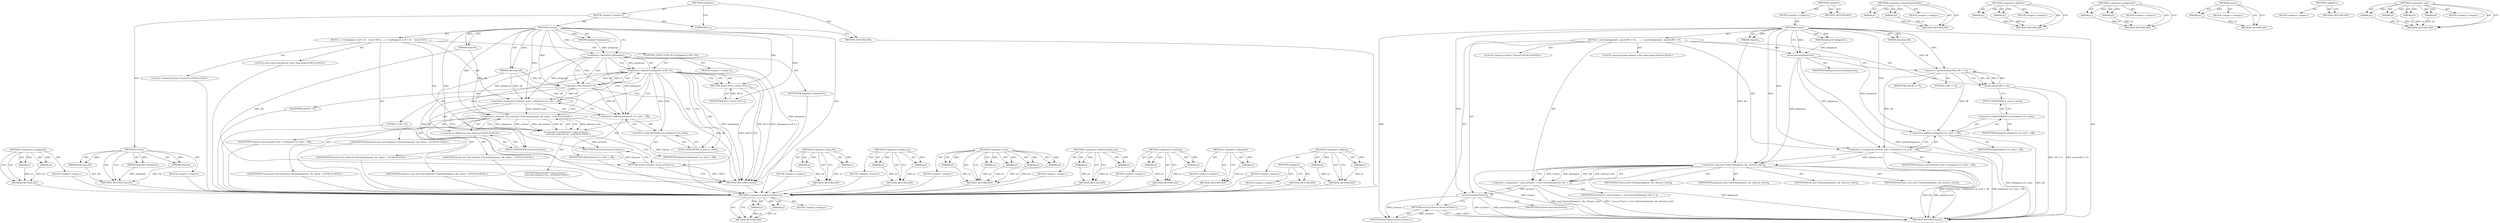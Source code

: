 digraph "&lt;operator&gt;.addition" {
vulnerable_85 [label=<(METHOD,&lt;operator&gt;.indirectFieldAccess)>];
vulnerable_86 [label=<(PARAM,p1)>];
vulnerable_87 [label=<(PARAM,p2)>];
vulnerable_88 [label=<(BLOCK,&lt;empty&gt;,&lt;empty&gt;)>];
vulnerable_89 [label=<(METHOD_RETURN,ANY)>];
vulnerable_6 [label=<(METHOD,&lt;global&gt;)<SUB>1</SUB>>];
vulnerable_7 [label=<(BLOCK,&lt;empty&gt;,&lt;empty&gt;)<SUB>1</SUB>>];
vulnerable_8 [label=<(METHOD,Create)<SUB>1</SUB>>];
vulnerable_9 [label=<(PARAM,Segment* pSegment)<SUB>1</SUB>>];
vulnerable_10 [label=<(PARAM,long idx)<SUB>1</SUB>>];
vulnerable_11 [label=<(PARAM,long long off)<SUB>1</SUB>>];
vulnerable_12 [label=<(BLOCK,{
  assert(pSegment);
  assert(off &gt;= 0);
 
   ...,{
  assert(pSegment);
  assert(off &gt;= 0);
 
   ...)<SUB>2</SUB>>];
vulnerable_13 [label=<(assert,assert(pSegment))<SUB>3</SUB>>];
vulnerable_14 [label=<(IDENTIFIER,pSegment,assert(pSegment))<SUB>3</SUB>>];
vulnerable_15 [label=<(assert,assert(off &gt;= 0))<SUB>4</SUB>>];
vulnerable_16 [label=<(&lt;operator&gt;.greaterEqualsThan,off &gt;= 0)<SUB>4</SUB>>];
vulnerable_17 [label=<(IDENTIFIER,off,off &gt;= 0)<SUB>4</SUB>>];
vulnerable_18 [label=<(LITERAL,0,off &gt;= 0)<SUB>4</SUB>>];
vulnerable_19 [label="<(LOCAL,const long long element_start: long long)<SUB>6</SUB>>"];
vulnerable_20 [label=<(&lt;operator&gt;.assignment,element_start = pSegment-&gt;m_start + off)<SUB>6</SUB>>];
vulnerable_21 [label=<(IDENTIFIER,element_start,element_start = pSegment-&gt;m_start + off)<SUB>6</SUB>>];
vulnerable_22 [label=<(&lt;operator&gt;.addition,pSegment-&gt;m_start + off)<SUB>6</SUB>>];
vulnerable_23 [label=<(&lt;operator&gt;.indirectFieldAccess,pSegment-&gt;m_start)<SUB>6</SUB>>];
vulnerable_24 [label=<(IDENTIFIER,pSegment,pSegment-&gt;m_start + off)<SUB>6</SUB>>];
vulnerable_25 [label=<(FIELD_IDENTIFIER,m_start,m_start)<SUB>6</SUB>>];
vulnerable_26 [label=<(IDENTIFIER,off,pSegment-&gt;m_start + off)<SUB>6</SUB>>];
vulnerable_27 [label="<(LOCAL,Cluster* pCluster: Cluster*)<SUB>8</SUB>>"];
vulnerable_28 [label=<(&lt;operator&gt;.assignment,* const pCluster = new Cluster(pSegment, idx, e...)<SUB>8</SUB>>];
vulnerable_29 [label=<(IDENTIFIER,pCluster,* const pCluster = new Cluster(pSegment, idx, e...)<SUB>8</SUB>>];
vulnerable_30 [label=<(&lt;operator&gt;.new,new Cluster(pSegment, idx, element_start))<SUB>8</SUB>>];
vulnerable_31 [label=<(IDENTIFIER,Cluster,new Cluster(pSegment, idx, element_start))<SUB>8</SUB>>];
vulnerable_32 [label=<(IDENTIFIER,pSegment,new Cluster(pSegment, idx, element_start))<SUB>8</SUB>>];
vulnerable_33 [label=<(IDENTIFIER,idx,new Cluster(pSegment, idx, element_start))<SUB>8</SUB>>];
vulnerable_34 [label=<(IDENTIFIER,element_start,new Cluster(pSegment, idx, element_start))<SUB>8</SUB>>];
vulnerable_35 [label=<(assert,assert(pCluster))<SUB>9</SUB>>];
vulnerable_36 [label=<(IDENTIFIER,pCluster,assert(pCluster))<SUB>9</SUB>>];
vulnerable_37 [label=<(RETURN,return pCluster;,return pCluster;)<SUB>11</SUB>>];
vulnerable_38 [label=<(IDENTIFIER,pCluster,return pCluster;)<SUB>11</SUB>>];
vulnerable_39 [label=<(METHOD_RETURN,Cluster)<SUB>1</SUB>>];
vulnerable_41 [label=<(METHOD_RETURN,ANY)<SUB>1</SUB>>];
vulnerable_70 [label=<(METHOD,&lt;operator&gt;.greaterEqualsThan)>];
vulnerable_71 [label=<(PARAM,p1)>];
vulnerable_72 [label=<(PARAM,p2)>];
vulnerable_73 [label=<(BLOCK,&lt;empty&gt;,&lt;empty&gt;)>];
vulnerable_74 [label=<(METHOD_RETURN,ANY)>];
vulnerable_80 [label=<(METHOD,&lt;operator&gt;.addition)>];
vulnerable_81 [label=<(PARAM,p1)>];
vulnerable_82 [label=<(PARAM,p2)>];
vulnerable_83 [label=<(BLOCK,&lt;empty&gt;,&lt;empty&gt;)>];
vulnerable_84 [label=<(METHOD_RETURN,ANY)>];
vulnerable_75 [label=<(METHOD,&lt;operator&gt;.assignment)>];
vulnerable_76 [label=<(PARAM,p1)>];
vulnerable_77 [label=<(PARAM,p2)>];
vulnerable_78 [label=<(BLOCK,&lt;empty&gt;,&lt;empty&gt;)>];
vulnerable_79 [label=<(METHOD_RETURN,ANY)>];
vulnerable_66 [label=<(METHOD,assert)>];
vulnerable_67 [label=<(PARAM,p1)>];
vulnerable_68 [label=<(BLOCK,&lt;empty&gt;,&lt;empty&gt;)>];
vulnerable_69 [label=<(METHOD_RETURN,ANY)>];
vulnerable_60 [label=<(METHOD,&lt;global&gt;)<SUB>1</SUB>>];
vulnerable_61 [label=<(BLOCK,&lt;empty&gt;,&lt;empty&gt;)>];
vulnerable_62 [label=<(METHOD_RETURN,ANY)>];
vulnerable_90 [label=<(METHOD,&lt;operator&gt;.new)>];
vulnerable_91 [label=<(PARAM,p1)>];
vulnerable_92 [label=<(PARAM,p2)>];
vulnerable_93 [label=<(PARAM,p3)>];
vulnerable_94 [label=<(PARAM,p4)>];
vulnerable_95 [label=<(BLOCK,&lt;empty&gt;,&lt;empty&gt;)>];
vulnerable_96 [label=<(METHOD_RETURN,ANY)>];
fixed_93 [label=<(METHOD,&lt;operator&gt;.assignment)>];
fixed_94 [label=<(PARAM,p1)>];
fixed_95 [label=<(PARAM,p2)>];
fixed_96 [label=<(BLOCK,&lt;empty&gt;,&lt;empty&gt;)>];
fixed_97 [label=<(METHOD_RETURN,ANY)>];
fixed_6 [label=<(METHOD,&lt;global&gt;)<SUB>1</SUB>>];
fixed_7 [label=<(BLOCK,&lt;empty&gt;,&lt;empty&gt;)<SUB>1</SUB>>];
fixed_8 [label=<(METHOD,Create)<SUB>1</SUB>>];
fixed_9 [label=<(PARAM,Segment* pSegment)<SUB>1</SUB>>];
fixed_10 [label=<(PARAM,long idx)<SUB>1</SUB>>];
fixed_11 [label=<(PARAM,long long off)<SUB>1</SUB>>];
fixed_12 [label=<(BLOCK,&lt;empty&gt;,&lt;empty&gt;)>];
fixed_13 [label=<(METHOD_RETURN,Cluster*)<SUB>1</SUB>>];
fixed_15 [label=<(UNKNOWN,),))<SUB>1</SUB>>];
fixed_16 [label=<(METHOD,Create)<SUB>2</SUB>>];
fixed_17 [label=<(PARAM,Segment* pSegment)<SUB>2</SUB>>];
fixed_18 [label=<(PARAM,long idx)<SUB>2</SUB>>];
fixed_19 [label=<(PARAM,long long off)<SUB>2</SUB>>];
fixed_20 [label=<(BLOCK,{
  if (!pSegment || off &lt; 0)
    return NULL;
...,{
  if (!pSegment || off &lt; 0)
    return NULL;
...)<SUB>2</SUB>>];
fixed_21 [label=<(CONTROL_STRUCTURE,IF,if (!pSegment || off &lt; 0))<SUB>3</SUB>>];
fixed_22 [label=<(&lt;operator&gt;.logicalOr,!pSegment || off &lt; 0)<SUB>3</SUB>>];
fixed_23 [label=<(&lt;operator&gt;.logicalNot,!pSegment)<SUB>3</SUB>>];
fixed_24 [label=<(IDENTIFIER,pSegment,!pSegment)<SUB>3</SUB>>];
fixed_25 [label=<(&lt;operator&gt;.lessThan,off &lt; 0)<SUB>3</SUB>>];
fixed_26 [label=<(IDENTIFIER,off,off &lt; 0)<SUB>3</SUB>>];
fixed_27 [label=<(LITERAL,0,off &lt; 0)<SUB>3</SUB>>];
fixed_28 [label=<(BLOCK,&lt;empty&gt;,&lt;empty&gt;)<SUB>4</SUB>>];
fixed_29 [label=<(RETURN,return NULL;,return NULL;)<SUB>4</SUB>>];
fixed_30 [label=<(IDENTIFIER,NULL,return NULL;)<SUB>4</SUB>>];
fixed_31 [label="<(LOCAL,const long long element_start: long long)<SUB>6</SUB>>"];
fixed_32 [label=<(&lt;operator&gt;.assignment,element_start = pSegment-&gt;m_start + off)<SUB>6</SUB>>];
fixed_33 [label=<(IDENTIFIER,element_start,element_start = pSegment-&gt;m_start + off)<SUB>6</SUB>>];
fixed_34 [label=<(&lt;operator&gt;.addition,pSegment-&gt;m_start + off)<SUB>6</SUB>>];
fixed_35 [label=<(&lt;operator&gt;.indirectFieldAccess,pSegment-&gt;m_start)<SUB>6</SUB>>];
fixed_36 [label=<(IDENTIFIER,pSegment,pSegment-&gt;m_start + off)<SUB>6</SUB>>];
fixed_37 [label=<(FIELD_IDENTIFIER,m_start,m_start)<SUB>6</SUB>>];
fixed_38 [label=<(IDENTIFIER,off,pSegment-&gt;m_start + off)<SUB>6</SUB>>];
fixed_39 [label="<(LOCAL,Cluster* pCluster: Cluster*)<SUB>8</SUB>>"];
fixed_40 [label="<(&lt;operator&gt;.assignment,* const pCluster =
      new (std::nothrow) Clu...)<SUB>8</SUB>>"];
fixed_41 [label="<(IDENTIFIER,pCluster,* const pCluster =
      new (std::nothrow) Clu...)<SUB>8</SUB>>"];
fixed_42 [label="<(&lt;operator&gt;.new,new (std::nothrow) Cluster(pSegment, idx, eleme...)<SUB>9</SUB>>"];
fixed_43 [label="<(IDENTIFIER,Cluster,new (std::nothrow) Cluster(pSegment, idx, eleme...)<SUB>9</SUB>>"];
fixed_44 [label="<(IDENTIFIER,pSegment,new (std::nothrow) Cluster(pSegment, idx, eleme...)<SUB>9</SUB>>"];
fixed_45 [label="<(IDENTIFIER,idx,new (std::nothrow) Cluster(pSegment, idx, eleme...)<SUB>9</SUB>>"];
fixed_46 [label="<(IDENTIFIER,element_start,new (std::nothrow) Cluster(pSegment, idx, eleme...)<SUB>9</SUB>>"];
fixed_47 [label="<(&lt;operator&gt;.fieldAccess,std::nothrow)<SUB>9</SUB>>"];
fixed_48 [label="<(IDENTIFIER,std,new (std::nothrow) Cluster(pSegment, idx, eleme...)<SUB>9</SUB>>"];
fixed_49 [label=<(FIELD_IDENTIFIER,nothrow,nothrow)<SUB>9</SUB>>];
fixed_50 [label=<(RETURN,return pCluster;,return pCluster;)<SUB>11</SUB>>];
fixed_51 [label=<(IDENTIFIER,pCluster,return pCluster;)<SUB>11</SUB>>];
fixed_52 [label=<(METHOD_RETURN,Cluster)<SUB>2</SUB>>];
fixed_54 [label=<(METHOD_RETURN,ANY)<SUB>1</SUB>>];
fixed_79 [label=<(METHOD,&lt;operator&gt;.logicalOr)>];
fixed_80 [label=<(PARAM,p1)>];
fixed_81 [label=<(PARAM,p2)>];
fixed_82 [label=<(BLOCK,&lt;empty&gt;,&lt;empty&gt;)>];
fixed_83 [label=<(METHOD_RETURN,ANY)>];
fixed_116 [label=<(METHOD,&lt;operator&gt;.fieldAccess)>];
fixed_117 [label=<(PARAM,p1)>];
fixed_118 [label=<(PARAM,p2)>];
fixed_119 [label=<(BLOCK,&lt;empty&gt;,&lt;empty&gt;)>];
fixed_120 [label=<(METHOD_RETURN,ANY)>];
fixed_108 [label=<(METHOD,&lt;operator&gt;.new)>];
fixed_109 [label=<(PARAM,p1)>];
fixed_110 [label=<(PARAM,p2)>];
fixed_111 [label=<(PARAM,p3)>];
fixed_112 [label=<(PARAM,p4)>];
fixed_113 [label=<(PARAM,p5)>];
fixed_114 [label=<(BLOCK,&lt;empty&gt;,&lt;empty&gt;)>];
fixed_115 [label=<(METHOD_RETURN,ANY)>];
fixed_103 [label=<(METHOD,&lt;operator&gt;.indirectFieldAccess)>];
fixed_104 [label=<(PARAM,p1)>];
fixed_105 [label=<(PARAM,p2)>];
fixed_106 [label=<(BLOCK,&lt;empty&gt;,&lt;empty&gt;)>];
fixed_107 [label=<(METHOD_RETURN,ANY)>];
fixed_88 [label=<(METHOD,&lt;operator&gt;.lessThan)>];
fixed_89 [label=<(PARAM,p1)>];
fixed_90 [label=<(PARAM,p2)>];
fixed_91 [label=<(BLOCK,&lt;empty&gt;,&lt;empty&gt;)>];
fixed_92 [label=<(METHOD_RETURN,ANY)>];
fixed_84 [label=<(METHOD,&lt;operator&gt;.logicalNot)>];
fixed_85 [label=<(PARAM,p1)>];
fixed_86 [label=<(BLOCK,&lt;empty&gt;,&lt;empty&gt;)>];
fixed_87 [label=<(METHOD_RETURN,ANY)>];
fixed_73 [label=<(METHOD,&lt;global&gt;)<SUB>1</SUB>>];
fixed_74 [label=<(BLOCK,&lt;empty&gt;,&lt;empty&gt;)>];
fixed_75 [label=<(METHOD_RETURN,ANY)>];
fixed_98 [label=<(METHOD,&lt;operator&gt;.addition)>];
fixed_99 [label=<(PARAM,p1)>];
fixed_100 [label=<(PARAM,p2)>];
fixed_101 [label=<(BLOCK,&lt;empty&gt;,&lt;empty&gt;)>];
fixed_102 [label=<(METHOD_RETURN,ANY)>];
vulnerable_85 -> vulnerable_86  [key=0, label="AST: "];
vulnerable_85 -> vulnerable_86  [key=1, label="DDG: "];
vulnerable_85 -> vulnerable_88  [key=0, label="AST: "];
vulnerable_85 -> vulnerable_87  [key=0, label="AST: "];
vulnerable_85 -> vulnerable_87  [key=1, label="DDG: "];
vulnerable_85 -> vulnerable_89  [key=0, label="AST: "];
vulnerable_85 -> vulnerable_89  [key=1, label="CFG: "];
vulnerable_86 -> vulnerable_89  [key=0, label="DDG: p1"];
vulnerable_87 -> vulnerable_89  [key=0, label="DDG: p2"];
vulnerable_6 -> vulnerable_7  [key=0, label="AST: "];
vulnerable_6 -> vulnerable_41  [key=0, label="AST: "];
vulnerable_6 -> vulnerable_41  [key=1, label="CFG: "];
vulnerable_7 -> vulnerable_8  [key=0, label="AST: "];
vulnerable_8 -> vulnerable_9  [key=0, label="AST: "];
vulnerable_8 -> vulnerable_9  [key=1, label="DDG: "];
vulnerable_8 -> vulnerable_10  [key=0, label="AST: "];
vulnerable_8 -> vulnerable_10  [key=1, label="DDG: "];
vulnerable_8 -> vulnerable_11  [key=0, label="AST: "];
vulnerable_8 -> vulnerable_11  [key=1, label="DDG: "];
vulnerable_8 -> vulnerable_12  [key=0, label="AST: "];
vulnerable_8 -> vulnerable_39  [key=0, label="AST: "];
vulnerable_8 -> vulnerable_13  [key=0, label="CFG: "];
vulnerable_8 -> vulnerable_13  [key=1, label="DDG: "];
vulnerable_8 -> vulnerable_20  [key=0, label="DDG: "];
vulnerable_8 -> vulnerable_35  [key=0, label="DDG: "];
vulnerable_8 -> vulnerable_38  [key=0, label="DDG: "];
vulnerable_8 -> vulnerable_16  [key=0, label="DDG: "];
vulnerable_8 -> vulnerable_22  [key=0, label="DDG: "];
vulnerable_8 -> vulnerable_30  [key=0, label="DDG: "];
vulnerable_9 -> vulnerable_13  [key=0, label="DDG: pSegment"];
vulnerable_10 -> vulnerable_30  [key=0, label="DDG: idx"];
vulnerable_11 -> vulnerable_16  [key=0, label="DDG: off"];
vulnerable_12 -> vulnerable_13  [key=0, label="AST: "];
vulnerable_12 -> vulnerable_15  [key=0, label="AST: "];
vulnerable_12 -> vulnerable_19  [key=0, label="AST: "];
vulnerable_12 -> vulnerable_20  [key=0, label="AST: "];
vulnerable_12 -> vulnerable_27  [key=0, label="AST: "];
vulnerable_12 -> vulnerable_28  [key=0, label="AST: "];
vulnerable_12 -> vulnerable_35  [key=0, label="AST: "];
vulnerable_12 -> vulnerable_37  [key=0, label="AST: "];
vulnerable_13 -> vulnerable_14  [key=0, label="AST: "];
vulnerable_13 -> vulnerable_16  [key=0, label="CFG: "];
vulnerable_13 -> vulnerable_39  [key=0, label="DDG: assert(pSegment)"];
vulnerable_13 -> vulnerable_20  [key=0, label="DDG: pSegment"];
vulnerable_13 -> vulnerable_22  [key=0, label="DDG: pSegment"];
vulnerable_13 -> vulnerable_30  [key=0, label="DDG: pSegment"];
vulnerable_15 -> vulnerable_16  [key=0, label="AST: "];
vulnerable_15 -> vulnerable_25  [key=0, label="CFG: "];
vulnerable_15 -> vulnerable_39  [key=0, label="DDG: off &gt;= 0"];
vulnerable_15 -> vulnerable_39  [key=1, label="DDG: assert(off &gt;= 0)"];
vulnerable_16 -> vulnerable_17  [key=0, label="AST: "];
vulnerable_16 -> vulnerable_18  [key=0, label="AST: "];
vulnerable_16 -> vulnerable_15  [key=0, label="CFG: "];
vulnerable_16 -> vulnerable_15  [key=1, label="DDG: off"];
vulnerable_16 -> vulnerable_15  [key=2, label="DDG: 0"];
vulnerable_16 -> vulnerable_20  [key=0, label="DDG: off"];
vulnerable_16 -> vulnerable_22  [key=0, label="DDG: off"];
vulnerable_20 -> vulnerable_21  [key=0, label="AST: "];
vulnerable_20 -> vulnerable_22  [key=0, label="AST: "];
vulnerable_20 -> vulnerable_30  [key=0, label="CFG: "];
vulnerable_20 -> vulnerable_30  [key=1, label="DDG: element_start"];
vulnerable_20 -> vulnerable_39  [key=0, label="DDG: pSegment-&gt;m_start + off"];
vulnerable_20 -> vulnerable_39  [key=1, label="DDG: element_start = pSegment-&gt;m_start + off"];
vulnerable_22 -> vulnerable_23  [key=0, label="AST: "];
vulnerable_22 -> vulnerable_26  [key=0, label="AST: "];
vulnerable_22 -> vulnerable_20  [key=0, label="CFG: "];
vulnerable_22 -> vulnerable_39  [key=0, label="DDG: pSegment-&gt;m_start"];
vulnerable_22 -> vulnerable_39  [key=1, label="DDG: off"];
vulnerable_23 -> vulnerable_24  [key=0, label="AST: "];
vulnerable_23 -> vulnerable_25  [key=0, label="AST: "];
vulnerable_23 -> vulnerable_22  [key=0, label="CFG: "];
vulnerable_25 -> vulnerable_23  [key=0, label="CFG: "];
vulnerable_28 -> vulnerable_29  [key=0, label="AST: "];
vulnerable_28 -> vulnerable_30  [key=0, label="AST: "];
vulnerable_28 -> vulnerable_35  [key=0, label="CFG: "];
vulnerable_28 -> vulnerable_35  [key=1, label="DDG: pCluster"];
vulnerable_28 -> vulnerable_39  [key=0, label="DDG: new Cluster(pSegment, idx, element_start)"];
vulnerable_28 -> vulnerable_39  [key=1, label="DDG: * const pCluster = new Cluster(pSegment, idx, element_start)"];
vulnerable_30 -> vulnerable_31  [key=0, label="AST: "];
vulnerable_30 -> vulnerable_32  [key=0, label="AST: "];
vulnerable_30 -> vulnerable_33  [key=0, label="AST: "];
vulnerable_30 -> vulnerable_34  [key=0, label="AST: "];
vulnerable_30 -> vulnerable_28  [key=0, label="CFG: "];
vulnerable_30 -> vulnerable_28  [key=1, label="DDG: Cluster"];
vulnerable_30 -> vulnerable_28  [key=2, label="DDG: pSegment"];
vulnerable_30 -> vulnerable_28  [key=3, label="DDG: idx"];
vulnerable_30 -> vulnerable_28  [key=4, label="DDG: element_start"];
vulnerable_30 -> vulnerable_39  [key=0, label="DDG: pSegment"];
vulnerable_30 -> vulnerable_39  [key=1, label="DDG: idx"];
vulnerable_30 -> vulnerable_39  [key=2, label="DDG: element_start"];
vulnerable_30 -> vulnerable_39  [key=3, label="DDG: Cluster"];
vulnerable_35 -> vulnerable_36  [key=0, label="AST: "];
vulnerable_35 -> vulnerable_37  [key=0, label="CFG: "];
vulnerable_35 -> vulnerable_39  [key=0, label="DDG: pCluster"];
vulnerable_35 -> vulnerable_39  [key=1, label="DDG: assert(pCluster)"];
vulnerable_35 -> vulnerable_38  [key=0, label="DDG: pCluster"];
vulnerable_37 -> vulnerable_38  [key=0, label="AST: "];
vulnerable_37 -> vulnerable_39  [key=0, label="CFG: "];
vulnerable_37 -> vulnerable_39  [key=1, label="DDG: &lt;RET&gt;"];
vulnerable_38 -> vulnerable_37  [key=0, label="DDG: pCluster"];
vulnerable_70 -> vulnerable_71  [key=0, label="AST: "];
vulnerable_70 -> vulnerable_71  [key=1, label="DDG: "];
vulnerable_70 -> vulnerable_73  [key=0, label="AST: "];
vulnerable_70 -> vulnerable_72  [key=0, label="AST: "];
vulnerable_70 -> vulnerable_72  [key=1, label="DDG: "];
vulnerable_70 -> vulnerable_74  [key=0, label="AST: "];
vulnerable_70 -> vulnerable_74  [key=1, label="CFG: "];
vulnerable_71 -> vulnerable_74  [key=0, label="DDG: p1"];
vulnerable_72 -> vulnerable_74  [key=0, label="DDG: p2"];
vulnerable_80 -> vulnerable_81  [key=0, label="AST: "];
vulnerable_80 -> vulnerable_81  [key=1, label="DDG: "];
vulnerable_80 -> vulnerable_83  [key=0, label="AST: "];
vulnerable_80 -> vulnerable_82  [key=0, label="AST: "];
vulnerable_80 -> vulnerable_82  [key=1, label="DDG: "];
vulnerable_80 -> vulnerable_84  [key=0, label="AST: "];
vulnerable_80 -> vulnerable_84  [key=1, label="CFG: "];
vulnerable_81 -> vulnerable_84  [key=0, label="DDG: p1"];
vulnerable_82 -> vulnerable_84  [key=0, label="DDG: p2"];
vulnerable_75 -> vulnerable_76  [key=0, label="AST: "];
vulnerable_75 -> vulnerable_76  [key=1, label="DDG: "];
vulnerable_75 -> vulnerable_78  [key=0, label="AST: "];
vulnerable_75 -> vulnerable_77  [key=0, label="AST: "];
vulnerable_75 -> vulnerable_77  [key=1, label="DDG: "];
vulnerable_75 -> vulnerable_79  [key=0, label="AST: "];
vulnerable_75 -> vulnerable_79  [key=1, label="CFG: "];
vulnerable_76 -> vulnerable_79  [key=0, label="DDG: p1"];
vulnerable_77 -> vulnerable_79  [key=0, label="DDG: p2"];
vulnerable_66 -> vulnerable_67  [key=0, label="AST: "];
vulnerable_66 -> vulnerable_67  [key=1, label="DDG: "];
vulnerable_66 -> vulnerable_68  [key=0, label="AST: "];
vulnerable_66 -> vulnerable_69  [key=0, label="AST: "];
vulnerable_66 -> vulnerable_69  [key=1, label="CFG: "];
vulnerable_67 -> vulnerable_69  [key=0, label="DDG: p1"];
vulnerable_60 -> vulnerable_61  [key=0, label="AST: "];
vulnerable_60 -> vulnerable_62  [key=0, label="AST: "];
vulnerable_60 -> vulnerable_62  [key=1, label="CFG: "];
vulnerable_90 -> vulnerable_91  [key=0, label="AST: "];
vulnerable_90 -> vulnerable_91  [key=1, label="DDG: "];
vulnerable_90 -> vulnerable_95  [key=0, label="AST: "];
vulnerable_90 -> vulnerable_92  [key=0, label="AST: "];
vulnerable_90 -> vulnerable_92  [key=1, label="DDG: "];
vulnerable_90 -> vulnerable_96  [key=0, label="AST: "];
vulnerable_90 -> vulnerable_96  [key=1, label="CFG: "];
vulnerable_90 -> vulnerable_93  [key=0, label="AST: "];
vulnerable_90 -> vulnerable_93  [key=1, label="DDG: "];
vulnerable_90 -> vulnerable_94  [key=0, label="AST: "];
vulnerable_90 -> vulnerable_94  [key=1, label="DDG: "];
vulnerable_91 -> vulnerable_96  [key=0, label="DDG: p1"];
vulnerable_92 -> vulnerable_96  [key=0, label="DDG: p2"];
vulnerable_93 -> vulnerable_96  [key=0, label="DDG: p3"];
vulnerable_94 -> vulnerable_96  [key=0, label="DDG: p4"];
fixed_93 -> fixed_94  [key=0, label="AST: "];
fixed_93 -> fixed_94  [key=1, label="DDG: "];
fixed_93 -> fixed_96  [key=0, label="AST: "];
fixed_93 -> fixed_95  [key=0, label="AST: "];
fixed_93 -> fixed_95  [key=1, label="DDG: "];
fixed_93 -> fixed_97  [key=0, label="AST: "];
fixed_93 -> fixed_97  [key=1, label="CFG: "];
fixed_94 -> fixed_97  [key=0, label="DDG: p1"];
fixed_95 -> fixed_97  [key=0, label="DDG: p2"];
fixed_96 -> vulnerable_85  [key=0];
fixed_97 -> vulnerable_85  [key=0];
fixed_6 -> fixed_7  [key=0, label="AST: "];
fixed_6 -> fixed_54  [key=0, label="AST: "];
fixed_6 -> fixed_15  [key=0, label="CFG: "];
fixed_7 -> fixed_8  [key=0, label="AST: "];
fixed_7 -> fixed_15  [key=0, label="AST: "];
fixed_7 -> fixed_16  [key=0, label="AST: "];
fixed_8 -> fixed_9  [key=0, label="AST: "];
fixed_8 -> fixed_9  [key=1, label="DDG: "];
fixed_8 -> fixed_10  [key=0, label="AST: "];
fixed_8 -> fixed_10  [key=1, label="DDG: "];
fixed_8 -> fixed_11  [key=0, label="AST: "];
fixed_8 -> fixed_11  [key=1, label="DDG: "];
fixed_8 -> fixed_12  [key=0, label="AST: "];
fixed_8 -> fixed_13  [key=0, label="AST: "];
fixed_8 -> fixed_13  [key=1, label="CFG: "];
fixed_9 -> fixed_13  [key=0, label="DDG: pSegment"];
fixed_10 -> fixed_13  [key=0, label="DDG: idx"];
fixed_11 -> fixed_13  [key=0, label="DDG: off"];
fixed_12 -> vulnerable_85  [key=0];
fixed_13 -> vulnerable_85  [key=0];
fixed_15 -> fixed_54  [key=0, label="CFG: "];
fixed_16 -> fixed_17  [key=0, label="AST: "];
fixed_16 -> fixed_17  [key=1, label="DDG: "];
fixed_16 -> fixed_18  [key=0, label="AST: "];
fixed_16 -> fixed_18  [key=1, label="DDG: "];
fixed_16 -> fixed_19  [key=0, label="AST: "];
fixed_16 -> fixed_19  [key=1, label="DDG: "];
fixed_16 -> fixed_20  [key=0, label="AST: "];
fixed_16 -> fixed_52  [key=0, label="AST: "];
fixed_16 -> fixed_23  [key=0, label="CFG: "];
fixed_16 -> fixed_23  [key=1, label="DDG: "];
fixed_16 -> fixed_32  [key=0, label="DDG: "];
fixed_16 -> fixed_51  [key=0, label="DDG: "];
fixed_16 -> fixed_29  [key=0, label="DDG: "];
fixed_16 -> fixed_34  [key=0, label="DDG: "];
fixed_16 -> fixed_42  [key=0, label="DDG: "];
fixed_16 -> fixed_25  [key=0, label="DDG: "];
fixed_16 -> fixed_30  [key=0, label="DDG: "];
fixed_17 -> fixed_23  [key=0, label="DDG: pSegment"];
fixed_18 -> fixed_52  [key=0, label="DDG: idx"];
fixed_18 -> fixed_42  [key=0, label="DDG: idx"];
fixed_19 -> fixed_52  [key=0, label="DDG: off"];
fixed_19 -> fixed_32  [key=0, label="DDG: off"];
fixed_19 -> fixed_34  [key=0, label="DDG: off"];
fixed_19 -> fixed_25  [key=0, label="DDG: off"];
fixed_20 -> fixed_21  [key=0, label="AST: "];
fixed_20 -> fixed_31  [key=0, label="AST: "];
fixed_20 -> fixed_32  [key=0, label="AST: "];
fixed_20 -> fixed_39  [key=0, label="AST: "];
fixed_20 -> fixed_40  [key=0, label="AST: "];
fixed_20 -> fixed_50  [key=0, label="AST: "];
fixed_21 -> fixed_22  [key=0, label="AST: "];
fixed_21 -> fixed_28  [key=0, label="AST: "];
fixed_22 -> fixed_23  [key=0, label="AST: "];
fixed_22 -> fixed_25  [key=0, label="AST: "];
fixed_22 -> fixed_29  [key=0, label="CFG: "];
fixed_22 -> fixed_29  [key=1, label="CDG: "];
fixed_22 -> fixed_37  [key=0, label="CFG: "];
fixed_22 -> fixed_37  [key=1, label="CDG: "];
fixed_22 -> fixed_52  [key=0, label="DDG: !pSegment"];
fixed_22 -> fixed_52  [key=1, label="DDG: off &lt; 0"];
fixed_22 -> fixed_52  [key=2, label="DDG: !pSegment || off &lt; 0"];
fixed_22 -> fixed_47  [key=0, label="CDG: "];
fixed_22 -> fixed_34  [key=0, label="CDG: "];
fixed_22 -> fixed_32  [key=0, label="CDG: "];
fixed_22 -> fixed_49  [key=0, label="CDG: "];
fixed_22 -> fixed_42  [key=0, label="CDG: "];
fixed_22 -> fixed_40  [key=0, label="CDG: "];
fixed_22 -> fixed_50  [key=0, label="CDG: "];
fixed_22 -> fixed_35  [key=0, label="CDG: "];
fixed_23 -> fixed_24  [key=0, label="AST: "];
fixed_23 -> fixed_22  [key=0, label="CFG: "];
fixed_23 -> fixed_22  [key=1, label="DDG: pSegment"];
fixed_23 -> fixed_25  [key=0, label="CFG: "];
fixed_23 -> fixed_25  [key=1, label="CDG: "];
fixed_23 -> fixed_52  [key=0, label="DDG: pSegment"];
fixed_23 -> fixed_32  [key=0, label="DDG: pSegment"];
fixed_23 -> fixed_34  [key=0, label="DDG: pSegment"];
fixed_23 -> fixed_42  [key=0, label="DDG: pSegment"];
fixed_24 -> vulnerable_85  [key=0];
fixed_25 -> fixed_26  [key=0, label="AST: "];
fixed_25 -> fixed_27  [key=0, label="AST: "];
fixed_25 -> fixed_22  [key=0, label="CFG: "];
fixed_25 -> fixed_22  [key=1, label="DDG: off"];
fixed_25 -> fixed_22  [key=2, label="DDG: 0"];
fixed_25 -> fixed_52  [key=0, label="DDG: off"];
fixed_25 -> fixed_32  [key=0, label="DDG: off"];
fixed_25 -> fixed_34  [key=0, label="DDG: off"];
fixed_26 -> vulnerable_85  [key=0];
fixed_27 -> vulnerable_85  [key=0];
fixed_28 -> fixed_29  [key=0, label="AST: "];
fixed_29 -> fixed_30  [key=0, label="AST: "];
fixed_29 -> fixed_52  [key=0, label="CFG: "];
fixed_29 -> fixed_52  [key=1, label="DDG: &lt;RET&gt;"];
fixed_30 -> fixed_29  [key=0, label="DDG: NULL"];
fixed_31 -> vulnerable_85  [key=0];
fixed_32 -> fixed_33  [key=0, label="AST: "];
fixed_32 -> fixed_34  [key=0, label="AST: "];
fixed_32 -> fixed_49  [key=0, label="CFG: "];
fixed_32 -> fixed_42  [key=0, label="DDG: element_start"];
fixed_33 -> vulnerable_85  [key=0];
fixed_34 -> fixed_35  [key=0, label="AST: "];
fixed_34 -> fixed_38  [key=0, label="AST: "];
fixed_34 -> fixed_32  [key=0, label="CFG: "];
fixed_35 -> fixed_36  [key=0, label="AST: "];
fixed_35 -> fixed_37  [key=0, label="AST: "];
fixed_35 -> fixed_34  [key=0, label="CFG: "];
fixed_36 -> vulnerable_85  [key=0];
fixed_37 -> fixed_35  [key=0, label="CFG: "];
fixed_38 -> vulnerable_85  [key=0];
fixed_39 -> vulnerable_85  [key=0];
fixed_40 -> fixed_41  [key=0, label="AST: "];
fixed_40 -> fixed_42  [key=0, label="AST: "];
fixed_40 -> fixed_50  [key=0, label="CFG: "];
fixed_40 -> fixed_51  [key=0, label="DDG: pCluster"];
fixed_41 -> vulnerable_85  [key=0];
fixed_42 -> fixed_43  [key=0, label="AST: "];
fixed_42 -> fixed_44  [key=0, label="AST: "];
fixed_42 -> fixed_45  [key=0, label="AST: "];
fixed_42 -> fixed_46  [key=0, label="AST: "];
fixed_42 -> fixed_47  [key=0, label="AST: "];
fixed_42 -> fixed_40  [key=0, label="CFG: "];
fixed_42 -> fixed_40  [key=1, label="DDG: element_start"];
fixed_42 -> fixed_40  [key=2, label="DDG: pSegment"];
fixed_42 -> fixed_40  [key=3, label="DDG: Cluster"];
fixed_42 -> fixed_40  [key=4, label="DDG: std::nothrow"];
fixed_42 -> fixed_40  [key=5, label="DDG: idx"];
fixed_42 -> fixed_52  [key=0, label="DDG: Cluster"];
fixed_43 -> vulnerable_85  [key=0];
fixed_44 -> vulnerable_85  [key=0];
fixed_45 -> vulnerable_85  [key=0];
fixed_46 -> vulnerable_85  [key=0];
fixed_47 -> fixed_48  [key=0, label="AST: "];
fixed_47 -> fixed_49  [key=0, label="AST: "];
fixed_47 -> fixed_42  [key=0, label="CFG: "];
fixed_48 -> vulnerable_85  [key=0];
fixed_49 -> fixed_47  [key=0, label="CFG: "];
fixed_50 -> fixed_51  [key=0, label="AST: "];
fixed_50 -> fixed_52  [key=0, label="CFG: "];
fixed_50 -> fixed_52  [key=1, label="DDG: &lt;RET&gt;"];
fixed_51 -> fixed_50  [key=0, label="DDG: pCluster"];
fixed_52 -> vulnerable_85  [key=0];
fixed_54 -> vulnerable_85  [key=0];
fixed_79 -> fixed_80  [key=0, label="AST: "];
fixed_79 -> fixed_80  [key=1, label="DDG: "];
fixed_79 -> fixed_82  [key=0, label="AST: "];
fixed_79 -> fixed_81  [key=0, label="AST: "];
fixed_79 -> fixed_81  [key=1, label="DDG: "];
fixed_79 -> fixed_83  [key=0, label="AST: "];
fixed_79 -> fixed_83  [key=1, label="CFG: "];
fixed_80 -> fixed_83  [key=0, label="DDG: p1"];
fixed_81 -> fixed_83  [key=0, label="DDG: p2"];
fixed_82 -> vulnerable_85  [key=0];
fixed_83 -> vulnerable_85  [key=0];
fixed_116 -> fixed_117  [key=0, label="AST: "];
fixed_116 -> fixed_117  [key=1, label="DDG: "];
fixed_116 -> fixed_119  [key=0, label="AST: "];
fixed_116 -> fixed_118  [key=0, label="AST: "];
fixed_116 -> fixed_118  [key=1, label="DDG: "];
fixed_116 -> fixed_120  [key=0, label="AST: "];
fixed_116 -> fixed_120  [key=1, label="CFG: "];
fixed_117 -> fixed_120  [key=0, label="DDG: p1"];
fixed_118 -> fixed_120  [key=0, label="DDG: p2"];
fixed_119 -> vulnerable_85  [key=0];
fixed_120 -> vulnerable_85  [key=0];
fixed_108 -> fixed_109  [key=0, label="AST: "];
fixed_108 -> fixed_109  [key=1, label="DDG: "];
fixed_108 -> fixed_114  [key=0, label="AST: "];
fixed_108 -> fixed_110  [key=0, label="AST: "];
fixed_108 -> fixed_110  [key=1, label="DDG: "];
fixed_108 -> fixed_115  [key=0, label="AST: "];
fixed_108 -> fixed_115  [key=1, label="CFG: "];
fixed_108 -> fixed_111  [key=0, label="AST: "];
fixed_108 -> fixed_111  [key=1, label="DDG: "];
fixed_108 -> fixed_112  [key=0, label="AST: "];
fixed_108 -> fixed_112  [key=1, label="DDG: "];
fixed_108 -> fixed_113  [key=0, label="AST: "];
fixed_108 -> fixed_113  [key=1, label="DDG: "];
fixed_109 -> fixed_115  [key=0, label="DDG: p1"];
fixed_110 -> fixed_115  [key=0, label="DDG: p2"];
fixed_111 -> fixed_115  [key=0, label="DDG: p3"];
fixed_112 -> fixed_115  [key=0, label="DDG: p4"];
fixed_113 -> fixed_115  [key=0, label="DDG: p5"];
fixed_114 -> vulnerable_85  [key=0];
fixed_115 -> vulnerable_85  [key=0];
fixed_103 -> fixed_104  [key=0, label="AST: "];
fixed_103 -> fixed_104  [key=1, label="DDG: "];
fixed_103 -> fixed_106  [key=0, label="AST: "];
fixed_103 -> fixed_105  [key=0, label="AST: "];
fixed_103 -> fixed_105  [key=1, label="DDG: "];
fixed_103 -> fixed_107  [key=0, label="AST: "];
fixed_103 -> fixed_107  [key=1, label="CFG: "];
fixed_104 -> fixed_107  [key=0, label="DDG: p1"];
fixed_105 -> fixed_107  [key=0, label="DDG: p2"];
fixed_106 -> vulnerable_85  [key=0];
fixed_107 -> vulnerable_85  [key=0];
fixed_88 -> fixed_89  [key=0, label="AST: "];
fixed_88 -> fixed_89  [key=1, label="DDG: "];
fixed_88 -> fixed_91  [key=0, label="AST: "];
fixed_88 -> fixed_90  [key=0, label="AST: "];
fixed_88 -> fixed_90  [key=1, label="DDG: "];
fixed_88 -> fixed_92  [key=0, label="AST: "];
fixed_88 -> fixed_92  [key=1, label="CFG: "];
fixed_89 -> fixed_92  [key=0, label="DDG: p1"];
fixed_90 -> fixed_92  [key=0, label="DDG: p2"];
fixed_91 -> vulnerable_85  [key=0];
fixed_92 -> vulnerable_85  [key=0];
fixed_84 -> fixed_85  [key=0, label="AST: "];
fixed_84 -> fixed_85  [key=1, label="DDG: "];
fixed_84 -> fixed_86  [key=0, label="AST: "];
fixed_84 -> fixed_87  [key=0, label="AST: "];
fixed_84 -> fixed_87  [key=1, label="CFG: "];
fixed_85 -> fixed_87  [key=0, label="DDG: p1"];
fixed_86 -> vulnerable_85  [key=0];
fixed_87 -> vulnerable_85  [key=0];
fixed_73 -> fixed_74  [key=0, label="AST: "];
fixed_73 -> fixed_75  [key=0, label="AST: "];
fixed_73 -> fixed_75  [key=1, label="CFG: "];
fixed_74 -> vulnerable_85  [key=0];
fixed_75 -> vulnerable_85  [key=0];
fixed_98 -> fixed_99  [key=0, label="AST: "];
fixed_98 -> fixed_99  [key=1, label="DDG: "];
fixed_98 -> fixed_101  [key=0, label="AST: "];
fixed_98 -> fixed_100  [key=0, label="AST: "];
fixed_98 -> fixed_100  [key=1, label="DDG: "];
fixed_98 -> fixed_102  [key=0, label="AST: "];
fixed_98 -> fixed_102  [key=1, label="CFG: "];
fixed_99 -> fixed_102  [key=0, label="DDG: p1"];
fixed_100 -> fixed_102  [key=0, label="DDG: p2"];
fixed_101 -> vulnerable_85  [key=0];
fixed_102 -> vulnerable_85  [key=0];
}
